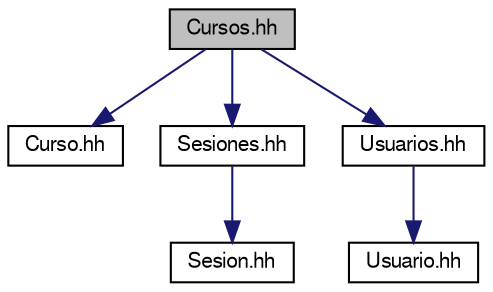 digraph "Cursos.hh"
{
 // LATEX_PDF_SIZE
  edge [fontname="FreeSans",fontsize="10",labelfontname="FreeSans",labelfontsize="10"];
  node [fontname="FreeSans",fontsize="10",shape=record];
  Node1 [label="Cursos.hh",height=0.2,width=0.4,color="black", fillcolor="grey75", style="filled", fontcolor="black",tooltip="Especificación de la clase Cursos."];
  Node1 -> Node2 [color="midnightblue",fontsize="10",style="solid",fontname="FreeSans"];
  Node2 [label="Curso.hh",height=0.2,width=0.4,color="black", fillcolor="white", style="filled",URL="$_curso_8hh.html",tooltip="Especificación de la clase Curso."];
  Node1 -> Node3 [color="midnightblue",fontsize="10",style="solid",fontname="FreeSans"];
  Node3 [label="Sesiones.hh",height=0.2,width=0.4,color="black", fillcolor="white", style="filled",URL="$_sesiones_8hh.html",tooltip="Especificación de la clase Sesiones."];
  Node3 -> Node4 [color="midnightblue",fontsize="10",style="solid",fontname="FreeSans"];
  Node4 [label="Sesion.hh",height=0.2,width=0.4,color="black", fillcolor="white", style="filled",URL="$_sesion_8hh.html",tooltip="Especificación de la clase Sesion."];
  Node1 -> Node5 [color="midnightblue",fontsize="10",style="solid",fontname="FreeSans"];
  Node5 [label="Usuarios.hh",height=0.2,width=0.4,color="black", fillcolor="white", style="filled",URL="$_usuarios_8hh.html",tooltip="Especificación de la clase Usuarios."];
  Node5 -> Node6 [color="midnightblue",fontsize="10",style="solid",fontname="FreeSans"];
  Node6 [label="Usuario.hh",height=0.2,width=0.4,color="black", fillcolor="white", style="filled",URL="$_usuario_8hh.html",tooltip="Especificación de la clase Usuario."];
}

